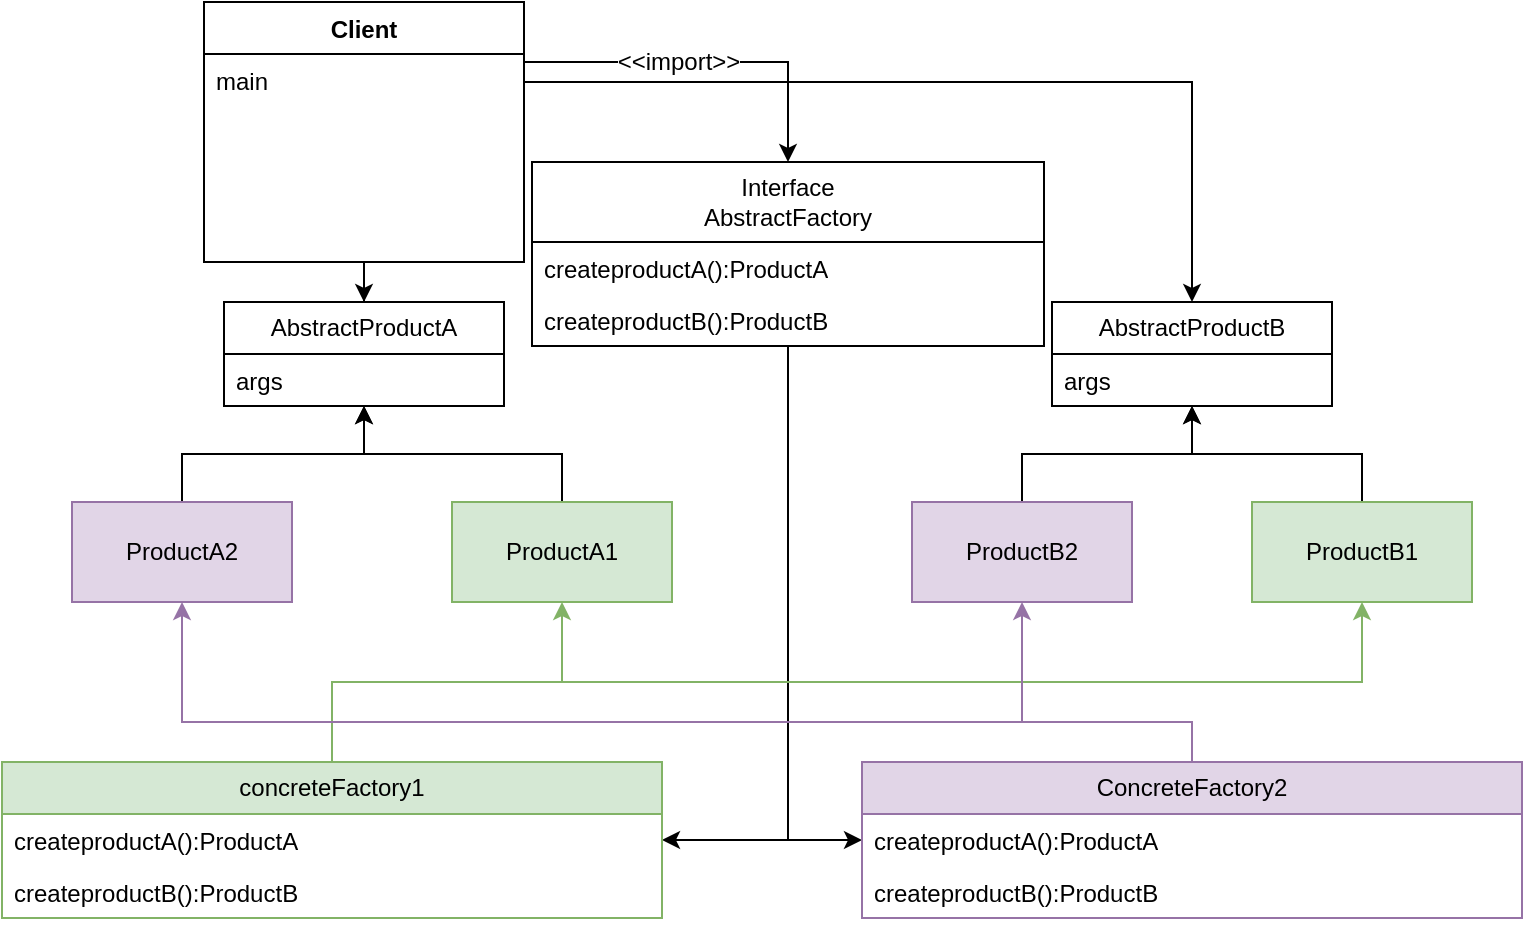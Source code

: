 <mxfile version="22.1.22" type="embed">
  <diagram id="C5RBs43oDa-KdzZeNtuy" name="Page-1">
    <mxGraphModel dx="1554" dy="478" grid="1" gridSize="10" guides="1" tooltips="1" connect="1" arrows="1" fold="1" page="1" pageScale="1" pageWidth="827" pageHeight="1169" math="0" shadow="0">
      <root>
        <mxCell id="WIyWlLk6GJQsqaUBKTNV-0" />
        <mxCell id="WIyWlLk6GJQsqaUBKTNV-1" parent="WIyWlLk6GJQsqaUBKTNV-0" />
        <mxCell id="Dx4pvagE7vBGZVSSWT-O-0" style="edgeStyle=orthogonalEdgeStyle;rounded=0;orthogonalLoop=1;jettySize=auto;html=1;" parent="WIyWlLk6GJQsqaUBKTNV-1" source="nfv_wwdXfXc1_VH7iOFV-0" target="Cddfaaqkk3JFuBGHHAQz-0" edge="1">
          <mxGeometry relative="1" as="geometry" />
        </mxCell>
        <mxCell id="Dx4pvagE7vBGZVSSWT-O-4" style="edgeStyle=orthogonalEdgeStyle;rounded=0;orthogonalLoop=1;jettySize=auto;html=1;" parent="WIyWlLk6GJQsqaUBKTNV-1" source="nfv_wwdXfXc1_VH7iOFV-0" target="Cddfaaqkk3JFuBGHHAQz-6" edge="1">
          <mxGeometry relative="1" as="geometry">
            <Array as="points">
              <mxPoint x="630" y="260" />
            </Array>
          </mxGeometry>
        </mxCell>
        <mxCell id="nfv_wwdXfXc1_VH7iOFV-0" value="Client" style="swimlane;fontStyle=1;align=center;verticalAlign=top;childLayout=stackLayout;horizontal=1;startSize=26;horizontalStack=0;resizeParent=1;resizeParentMax=0;resizeLast=0;collapsible=1;marginBottom=0;whiteSpace=wrap;html=1;fontFamily=Helvetica;fontSize=12;textShadow=0;labelBorderColor=none;spacingTop=0;" parent="WIyWlLk6GJQsqaUBKTNV-1" vertex="1">
          <mxGeometry x="136" y="220" width="160" height="130" as="geometry" />
        </mxCell>
        <mxCell id="nfv_wwdXfXc1_VH7iOFV-3" value="&lt;div style=&quot;font-size: 12px;&quot;&gt;main&lt;/div&gt;" style="text;strokeColor=none;fillColor=none;align=left;verticalAlign=top;spacingLeft=4;spacingRight=4;overflow=hidden;rotatable=0;points=[[0,0.5],[1,0.5]];portConstraint=eastwest;whiteSpace=wrap;html=1;fontFamily=Helvetica;fontSize=12;textShadow=0;labelBorderColor=none;horizontal=1;spacingTop=0;" parent="nfv_wwdXfXc1_VH7iOFV-0" vertex="1">
          <mxGeometry y="26" width="160" height="104" as="geometry" />
        </mxCell>
        <mxCell id="uftcxJf9mHdkzfCCdiwy-14" style="edgeStyle=orthogonalEdgeStyle;rounded=0;orthogonalLoop=1;jettySize=auto;html=1;entryX=0;entryY=0.5;entryDx=0;entryDy=0;" parent="WIyWlLk6GJQsqaUBKTNV-1" source="nfv_wwdXfXc1_VH7iOFV-4" target="nfv_wwdXfXc1_VH7iOFV-21" edge="1">
          <mxGeometry relative="1" as="geometry" />
        </mxCell>
        <mxCell id="uftcxJf9mHdkzfCCdiwy-15" style="edgeStyle=orthogonalEdgeStyle;rounded=0;orthogonalLoop=1;jettySize=auto;html=1;entryX=1;entryY=0.5;entryDx=0;entryDy=0;" parent="WIyWlLk6GJQsqaUBKTNV-1" source="nfv_wwdXfXc1_VH7iOFV-4" target="nfv_wwdXfXc1_VH7iOFV-17" edge="1">
          <mxGeometry relative="1" as="geometry" />
        </mxCell>
        <mxCell id="nfv_wwdXfXc1_VH7iOFV-4" value="Interface&lt;div style=&quot;font-size: 12px;&quot;&gt;AbstractFactory&lt;/div&gt;" style="swimlane;fontStyle=0;childLayout=stackLayout;horizontal=1;startSize=40;fillColor=none;horizontalStack=0;resizeParent=1;resizeParentMax=0;resizeLast=0;collapsible=1;marginBottom=0;whiteSpace=wrap;html=1;fontFamily=Helvetica;fontSize=12;textShadow=0;labelBorderColor=none;spacingTop=0;" parent="WIyWlLk6GJQsqaUBKTNV-1" vertex="1">
          <mxGeometry x="300" y="300" width="256" height="92" as="geometry" />
        </mxCell>
        <mxCell id="nfv_wwdXfXc1_VH7iOFV-6" value="createproductA():ProductA" style="text;strokeColor=none;fillColor=none;align=left;verticalAlign=top;spacingLeft=4;spacingRight=4;overflow=hidden;rotatable=0;points=[[0,0.5],[1,0.5]];portConstraint=eastwest;whiteSpace=wrap;html=1;fontFamily=Helvetica;fontSize=12;textShadow=0;labelBorderColor=none;horizontal=1;spacingTop=0;" parent="nfv_wwdXfXc1_VH7iOFV-4" vertex="1">
          <mxGeometry y="40" width="256" height="26" as="geometry" />
        </mxCell>
        <mxCell id="nfv_wwdXfXc1_VH7iOFV-5" value="createproductB():ProductB" style="text;strokeColor=none;fillColor=none;align=left;verticalAlign=top;spacingLeft=4;spacingRight=4;overflow=hidden;rotatable=0;points=[[0,0.5],[1,0.5]];portConstraint=eastwest;whiteSpace=wrap;html=1;fontFamily=Helvetica;fontSize=12;textShadow=0;labelBorderColor=none;horizontal=1;spacingTop=0;" parent="nfv_wwdXfXc1_VH7iOFV-4" vertex="1">
          <mxGeometry y="66" width="256" height="26" as="geometry" />
        </mxCell>
        <mxCell id="Cddfaaqkk3JFuBGHHAQz-4" style="edgeStyle=orthogonalEdgeStyle;rounded=0;orthogonalLoop=1;jettySize=auto;html=1;entryX=0.5;entryY=1;entryDx=0;entryDy=0;fontFamily=Helvetica;fontSize=12;textShadow=0;labelBorderColor=none;horizontal=1;spacingTop=0;" parent="WIyWlLk6GJQsqaUBKTNV-1" source="nfv_wwdXfXc1_VH7iOFV-12" target="Cddfaaqkk3JFuBGHHAQz-0" edge="1">
          <mxGeometry relative="1" as="geometry" />
        </mxCell>
        <mxCell id="nfv_wwdXfXc1_VH7iOFV-12" value="ProductA2" style="html=1;whiteSpace=wrap;fontFamily=Helvetica;fontSize=12;textShadow=0;labelBorderColor=none;horizontal=1;spacingTop=0;fillColor=#e1d5e7;strokeColor=#9673a6;" parent="WIyWlLk6GJQsqaUBKTNV-1" vertex="1">
          <mxGeometry x="70" y="470" width="110" height="50" as="geometry" />
        </mxCell>
        <mxCell id="Cddfaaqkk3JFuBGHHAQz-5" style="edgeStyle=orthogonalEdgeStyle;rounded=0;orthogonalLoop=1;jettySize=auto;html=1;entryX=0.5;entryY=1;entryDx=0;entryDy=0;fontFamily=Helvetica;fontSize=12;textShadow=0;labelBorderColor=none;horizontal=1;spacingTop=0;" parent="WIyWlLk6GJQsqaUBKTNV-1" source="nfv_wwdXfXc1_VH7iOFV-13" target="Cddfaaqkk3JFuBGHHAQz-0" edge="1">
          <mxGeometry relative="1" as="geometry" />
        </mxCell>
        <mxCell id="nfv_wwdXfXc1_VH7iOFV-13" value="ProductA1" style="html=1;whiteSpace=wrap;fontFamily=Helvetica;fontSize=12;textShadow=0;labelBorderColor=none;horizontal=1;spacingTop=0;fillColor=#d5e8d4;strokeColor=#82b366;" parent="WIyWlLk6GJQsqaUBKTNV-1" vertex="1">
          <mxGeometry x="260" y="470" width="110" height="50" as="geometry" />
        </mxCell>
        <mxCell id="uftcxJf9mHdkzfCCdiwy-4" style="edgeStyle=orthogonalEdgeStyle;rounded=0;orthogonalLoop=1;jettySize=auto;html=1;" parent="WIyWlLk6GJQsqaUBKTNV-1" source="nfv_wwdXfXc1_VH7iOFV-14" target="Cddfaaqkk3JFuBGHHAQz-6" edge="1">
          <mxGeometry relative="1" as="geometry" />
        </mxCell>
        <mxCell id="nfv_wwdXfXc1_VH7iOFV-14" value="ProductB2" style="html=1;whiteSpace=wrap;fontFamily=Helvetica;fontSize=12;textShadow=0;labelBorderColor=none;horizontal=1;spacingTop=0;fillColor=#e1d5e7;strokeColor=#9673a6;" parent="WIyWlLk6GJQsqaUBKTNV-1" vertex="1">
          <mxGeometry x="490" y="470" width="110" height="50" as="geometry" />
        </mxCell>
        <mxCell id="uftcxJf9mHdkzfCCdiwy-3" style="edgeStyle=orthogonalEdgeStyle;rounded=0;orthogonalLoop=1;jettySize=auto;html=1;" parent="WIyWlLk6GJQsqaUBKTNV-1" source="nfv_wwdXfXc1_VH7iOFV-15" target="Cddfaaqkk3JFuBGHHAQz-6" edge="1">
          <mxGeometry relative="1" as="geometry" />
        </mxCell>
        <mxCell id="nfv_wwdXfXc1_VH7iOFV-15" value="ProductB1" style="html=1;whiteSpace=wrap;fontFamily=Helvetica;fontSize=12;textShadow=0;labelBorderColor=none;horizontal=1;spacingTop=0;fillColor=#d5e8d4;strokeColor=#82b366;" parent="WIyWlLk6GJQsqaUBKTNV-1" vertex="1">
          <mxGeometry x="660" y="470" width="110" height="50" as="geometry" />
        </mxCell>
        <mxCell id="uftcxJf9mHdkzfCCdiwy-7" style="edgeStyle=orthogonalEdgeStyle;rounded=0;orthogonalLoop=1;jettySize=auto;html=1;entryX=0.5;entryY=1;entryDx=0;entryDy=0;fillColor=#d5e8d4;strokeColor=#82b366;" parent="WIyWlLk6GJQsqaUBKTNV-1" source="nfv_wwdXfXc1_VH7iOFV-16" target="nfv_wwdXfXc1_VH7iOFV-13" edge="1">
          <mxGeometry relative="1" as="geometry" />
        </mxCell>
        <mxCell id="uftcxJf9mHdkzfCCdiwy-8" style="edgeStyle=orthogonalEdgeStyle;rounded=0;orthogonalLoop=1;jettySize=auto;html=1;entryX=0.5;entryY=1;entryDx=0;entryDy=0;fillColor=#d5e8d4;strokeColor=#82b366;" parent="WIyWlLk6GJQsqaUBKTNV-1" source="nfv_wwdXfXc1_VH7iOFV-16" target="nfv_wwdXfXc1_VH7iOFV-15" edge="1">
          <mxGeometry relative="1" as="geometry">
            <Array as="points">
              <mxPoint x="200" y="560" />
              <mxPoint x="715" y="560" />
            </Array>
          </mxGeometry>
        </mxCell>
        <mxCell id="nfv_wwdXfXc1_VH7iOFV-16" value="concreteFactory1" style="swimlane;fontStyle=0;childLayout=stackLayout;horizontal=1;startSize=26;fillColor=#d5e8d4;horizontalStack=0;resizeParent=1;resizeParentMax=0;resizeLast=0;collapsible=1;marginBottom=0;whiteSpace=wrap;html=1;fontFamily=Helvetica;fontSize=12;textShadow=0;labelBorderColor=none;spacingTop=0;strokeColor=#82b366;" parent="WIyWlLk6GJQsqaUBKTNV-1" vertex="1">
          <mxGeometry x="35" y="600" width="330" height="78" as="geometry" />
        </mxCell>
        <mxCell id="nfv_wwdXfXc1_VH7iOFV-17" value="createproductA():ProductA" style="text;strokeColor=none;fillColor=none;align=left;verticalAlign=top;spacingLeft=4;spacingRight=4;overflow=hidden;rotatable=0;points=[[0,0.5],[1,0.5]];portConstraint=eastwest;whiteSpace=wrap;html=1;fontFamily=Helvetica;fontSize=12;textShadow=0;labelBorderColor=none;horizontal=1;spacingTop=0;" parent="nfv_wwdXfXc1_VH7iOFV-16" vertex="1">
          <mxGeometry y="26" width="330" height="26" as="geometry" />
        </mxCell>
        <mxCell id="nfv_wwdXfXc1_VH7iOFV-18" value="createproductB():ProductB" style="text;strokeColor=none;fillColor=none;align=left;verticalAlign=top;spacingLeft=4;spacingRight=4;overflow=hidden;rotatable=0;points=[[0,0.5],[1,0.5]];portConstraint=eastwest;whiteSpace=wrap;html=1;fontFamily=Helvetica;fontSize=12;textShadow=0;labelBorderColor=none;horizontal=1;spacingTop=0;" parent="nfv_wwdXfXc1_VH7iOFV-16" vertex="1">
          <mxGeometry y="52" width="330" height="26" as="geometry" />
        </mxCell>
        <mxCell id="uftcxJf9mHdkzfCCdiwy-9" style="edgeStyle=orthogonalEdgeStyle;rounded=0;orthogonalLoop=1;jettySize=auto;html=1;entryX=0.5;entryY=1;entryDx=0;entryDy=0;fillColor=#e1d5e7;strokeColor=#9673a6;" parent="WIyWlLk6GJQsqaUBKTNV-1" source="nfv_wwdXfXc1_VH7iOFV-20" target="nfv_wwdXfXc1_VH7iOFV-14" edge="1">
          <mxGeometry relative="1" as="geometry">
            <Array as="points">
              <mxPoint x="630" y="580" />
              <mxPoint x="545" y="580" />
            </Array>
          </mxGeometry>
        </mxCell>
        <mxCell id="uftcxJf9mHdkzfCCdiwy-10" style="edgeStyle=orthogonalEdgeStyle;rounded=0;orthogonalLoop=1;jettySize=auto;html=1;entryX=0.5;entryY=1;entryDx=0;entryDy=0;fillColor=#e1d5e7;strokeColor=#9673a6;" parent="WIyWlLk6GJQsqaUBKTNV-1" source="nfv_wwdXfXc1_VH7iOFV-20" target="nfv_wwdXfXc1_VH7iOFV-12" edge="1">
          <mxGeometry relative="1" as="geometry">
            <Array as="points">
              <mxPoint x="630" y="580" />
              <mxPoint x="125" y="580" />
            </Array>
          </mxGeometry>
        </mxCell>
        <mxCell id="nfv_wwdXfXc1_VH7iOFV-20" value="ConcreteFactory2" style="swimlane;fontStyle=0;childLayout=stackLayout;horizontal=1;startSize=26;fillColor=#e1d5e7;horizontalStack=0;resizeParent=1;resizeParentMax=0;resizeLast=0;collapsible=1;marginBottom=0;whiteSpace=wrap;html=1;fontFamily=Helvetica;fontSize=12;textShadow=0;labelBorderColor=none;spacingTop=0;strokeColor=#9673a6;" parent="WIyWlLk6GJQsqaUBKTNV-1" vertex="1">
          <mxGeometry x="465" y="600" width="330" height="78" as="geometry" />
        </mxCell>
        <mxCell id="nfv_wwdXfXc1_VH7iOFV-21" value="createproductA():ProductA" style="text;align=left;verticalAlign=top;spacingLeft=4;spacingRight=4;overflow=hidden;rotatable=0;points=[[0,0.5],[1,0.5]];portConstraint=eastwest;whiteSpace=wrap;html=1;fontFamily=Helvetica;fontSize=12;textShadow=0;labelBorderColor=none;horizontal=1;spacingTop=0;" parent="nfv_wwdXfXc1_VH7iOFV-20" vertex="1">
          <mxGeometry y="26" width="330" height="26" as="geometry" />
        </mxCell>
        <mxCell id="nfv_wwdXfXc1_VH7iOFV-22" value="createproductB():ProductB" style="text;align=left;verticalAlign=top;spacingLeft=4;spacingRight=4;overflow=hidden;rotatable=0;points=[[0,0.5],[1,0.5]];portConstraint=eastwest;whiteSpace=wrap;html=1;fontFamily=Helvetica;fontSize=12;textShadow=0;labelBorderColor=none;horizontal=1;spacingTop=0;" parent="nfv_wwdXfXc1_VH7iOFV-20" vertex="1">
          <mxGeometry y="52" width="330" height="26" as="geometry" />
        </mxCell>
        <mxCell id="nfv_wwdXfXc1_VH7iOFV-25" style="edgeStyle=orthogonalEdgeStyle;rounded=0;orthogonalLoop=1;jettySize=auto;html=1;exitX=1;exitY=0.25;exitDx=0;exitDy=0;entryX=0.5;entryY=0;entryDx=0;entryDy=0;fontFamily=Helvetica;fontSize=12;textShadow=0;labelBorderColor=none;horizontal=1;spacingTop=0;" parent="WIyWlLk6GJQsqaUBKTNV-1" source="nfv_wwdXfXc1_VH7iOFV-0" target="nfv_wwdXfXc1_VH7iOFV-4" edge="1">
          <mxGeometry relative="1" as="geometry">
            <Array as="points">
              <mxPoint x="296" y="250" />
              <mxPoint x="428" y="250" />
            </Array>
          </mxGeometry>
        </mxCell>
        <mxCell id="nfv_wwdXfXc1_VH7iOFV-26" value="&amp;lt;&amp;lt;import&amp;gt;&amp;gt;" style="edgeLabel;html=1;align=center;verticalAlign=middle;resizable=0;points=[];fontFamily=Helvetica;fontSize=12;textShadow=0;labelBorderColor=none;horizontal=1;spacingTop=0;" parent="nfv_wwdXfXc1_VH7iOFV-25" connectable="0" vertex="1">
          <mxGeometry x="-0.1" y="-1" relative="1" as="geometry">
            <mxPoint x="-4" y="-1" as="offset" />
          </mxGeometry>
        </mxCell>
        <mxCell id="Cddfaaqkk3JFuBGHHAQz-0" value="AbstractProductA" style="swimlane;fontStyle=0;childLayout=stackLayout;horizontal=1;startSize=26;fillColor=none;horizontalStack=0;resizeParent=1;resizeParentMax=0;resizeLast=0;collapsible=1;marginBottom=0;whiteSpace=wrap;html=1;fontFamily=Helvetica;fontSize=12;textShadow=0;labelBorderColor=none;spacingTop=0;" parent="WIyWlLk6GJQsqaUBKTNV-1" vertex="1">
          <mxGeometry x="146" y="370" width="140" height="52" as="geometry" />
        </mxCell>
        <mxCell id="Cddfaaqkk3JFuBGHHAQz-15" value="args" style="text;strokeColor=none;fillColor=none;align=left;verticalAlign=top;spacingLeft=4;spacingRight=4;overflow=hidden;rotatable=0;points=[[0,0.5],[1,0.5]];portConstraint=eastwest;whiteSpace=wrap;html=1;fontFamily=Helvetica;fontSize=12;textShadow=0;labelBorderColor=none;horizontal=1;spacingTop=0;" parent="Cddfaaqkk3JFuBGHHAQz-0" vertex="1">
          <mxGeometry y="26" width="140" height="26" as="geometry" />
        </mxCell>
        <mxCell id="Cddfaaqkk3JFuBGHHAQz-6" value="AbstractProductB" style="swimlane;fontStyle=0;childLayout=stackLayout;horizontal=1;startSize=26;fillColor=none;horizontalStack=0;resizeParent=1;resizeParentMax=0;resizeLast=0;collapsible=1;marginBottom=0;whiteSpace=wrap;html=1;fontFamily=Helvetica;fontSize=12;textShadow=0;labelBorderColor=none;spacingTop=0;" parent="WIyWlLk6GJQsqaUBKTNV-1" vertex="1">
          <mxGeometry x="560" y="370" width="140" height="52" as="geometry">
            <mxRectangle x="720" y="201" width="70" height="30" as="alternateBounds" />
          </mxGeometry>
        </mxCell>
        <mxCell id="Cddfaaqkk3JFuBGHHAQz-16" value="args" style="text;strokeColor=none;fillColor=none;align=left;verticalAlign=top;spacingLeft=4;spacingRight=4;overflow=hidden;rotatable=0;points=[[0,0.5],[1,0.5]];portConstraint=eastwest;whiteSpace=wrap;html=1;fontFamily=Helvetica;fontSize=12;textShadow=0;labelBorderColor=none;horizontal=1;spacingTop=0;" parent="Cddfaaqkk3JFuBGHHAQz-6" vertex="1">
          <mxGeometry y="26" width="140" height="26" as="geometry" />
        </mxCell>
      </root>
    </mxGraphModel>
  </diagram>
</mxfile>
